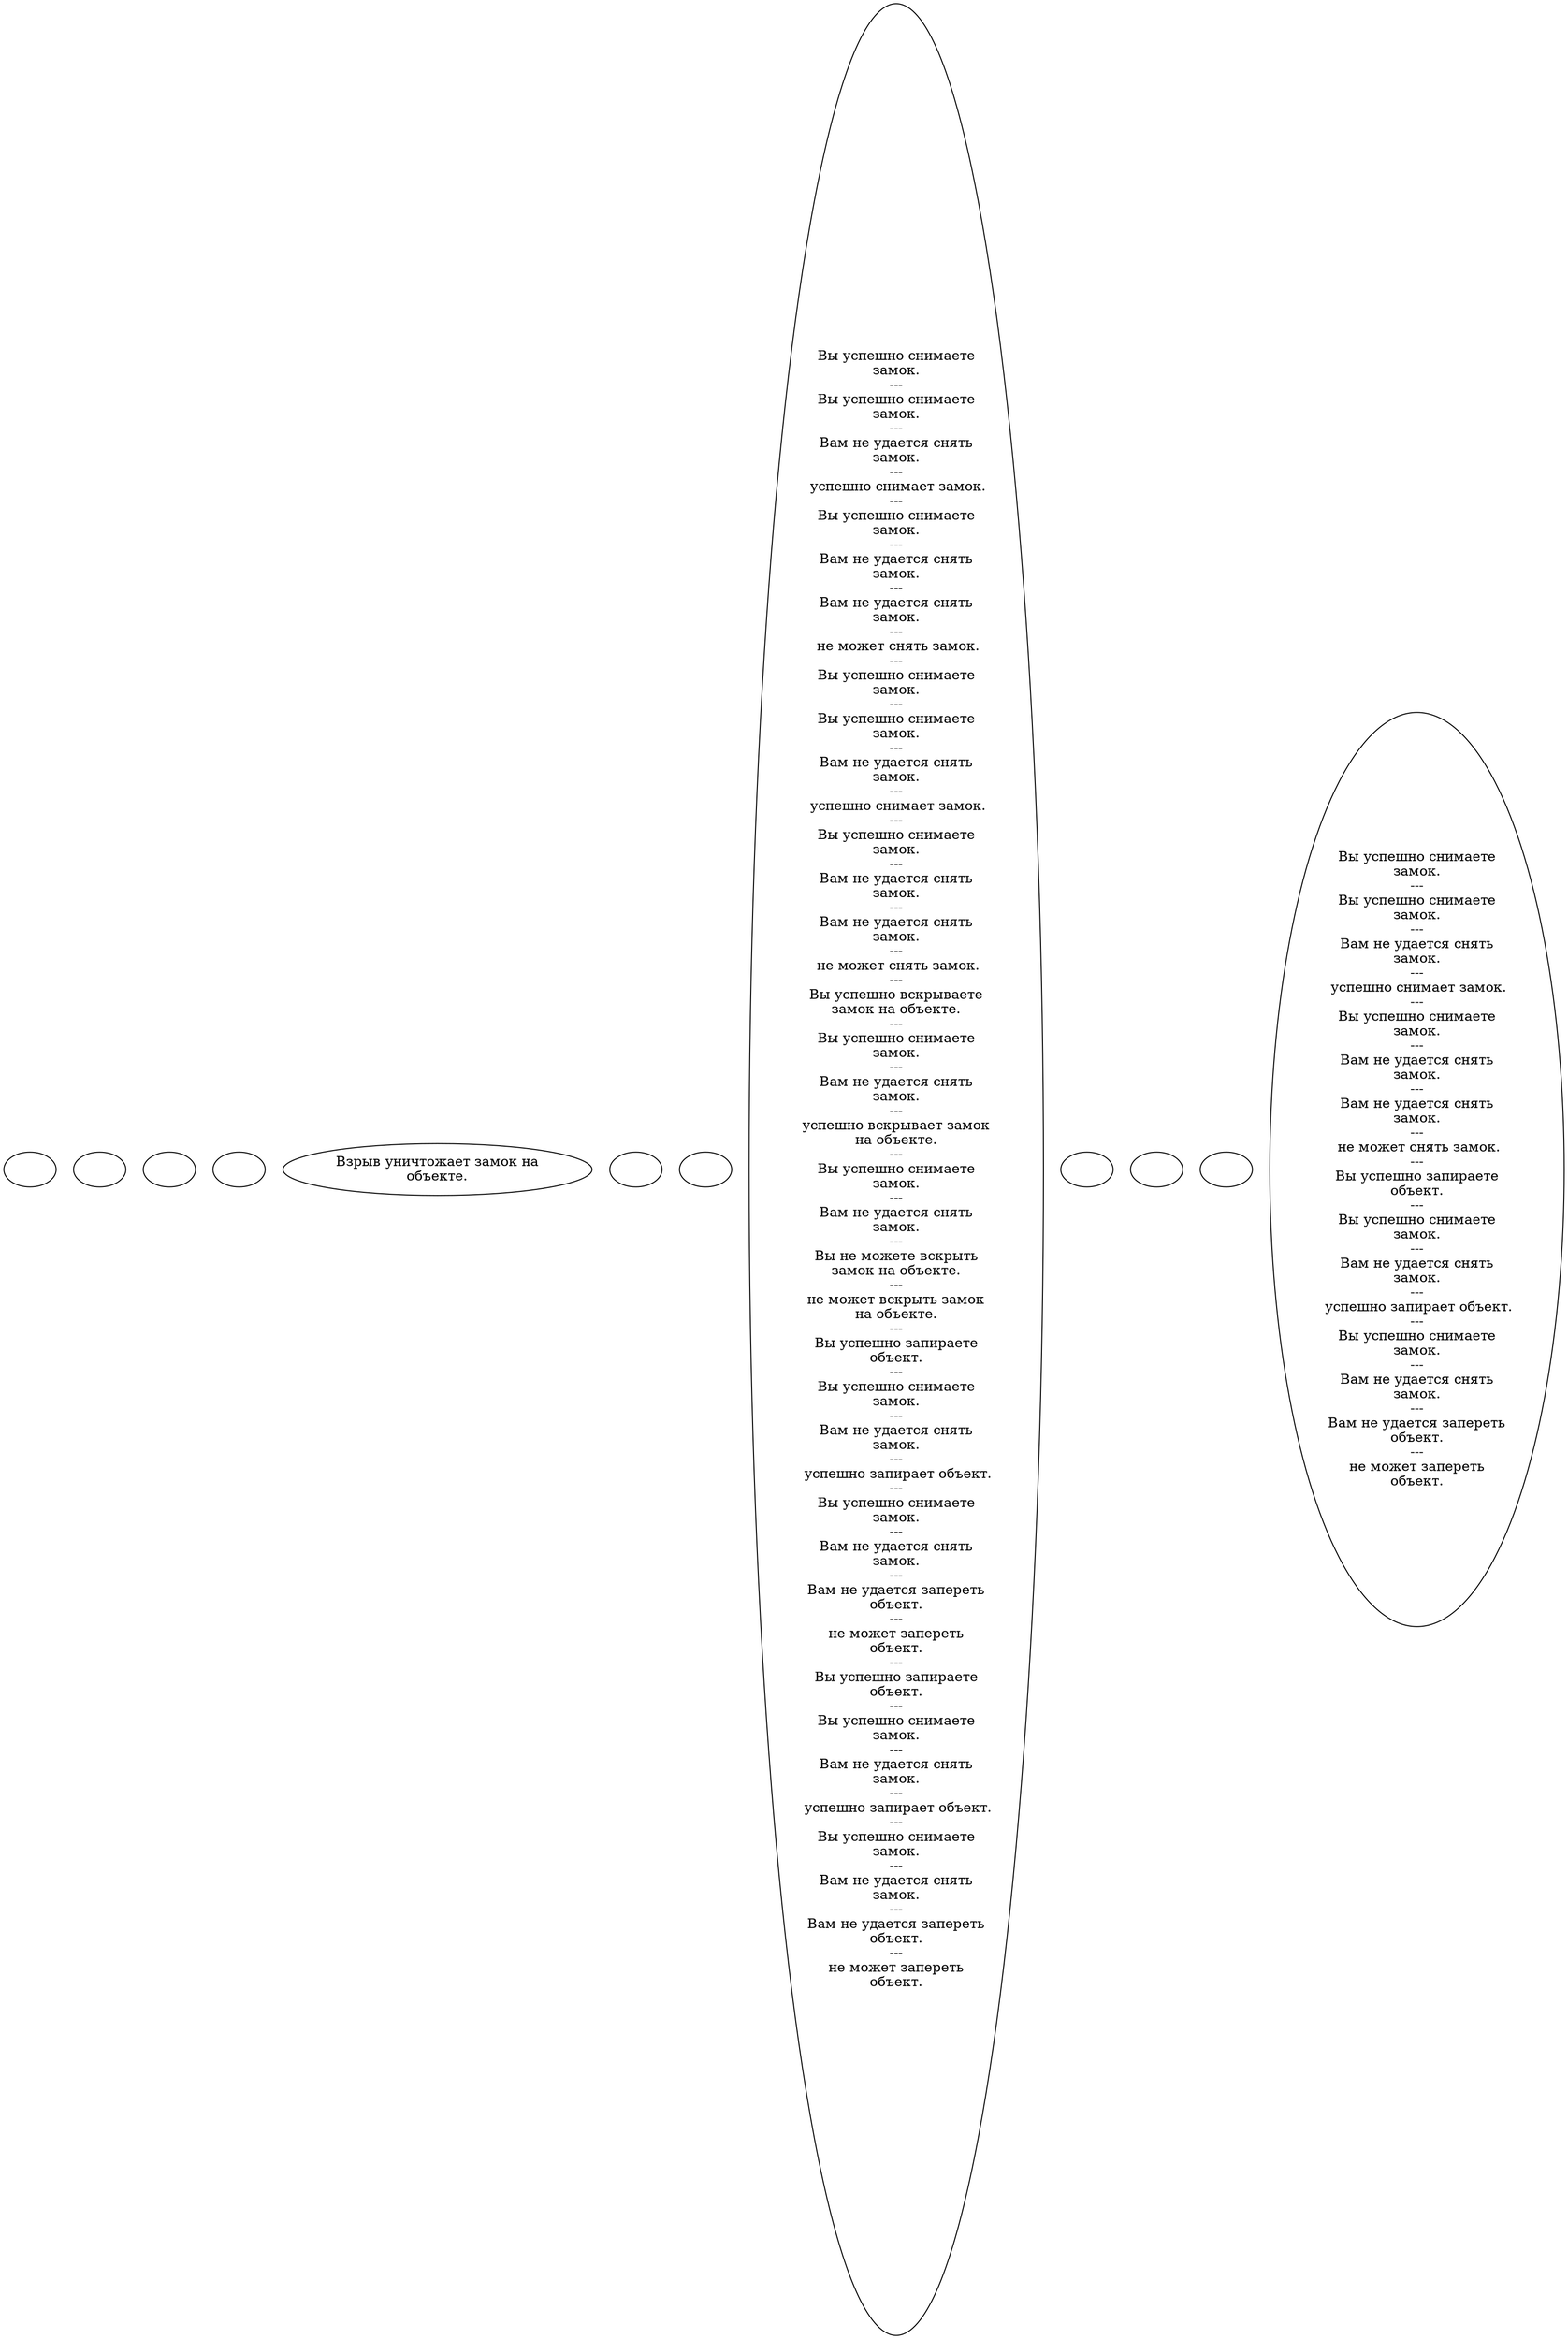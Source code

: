 digraph ziLocker {
  "start" [style=filled       fillcolor="#FFFFFF"       color="#000000"]
  "start" [label=""]
  "map_enter_p_proc" [style=filled       fillcolor="#FFFFFF"       color="#000000"]
  "map_enter_p_proc" [label=""]
  "pickup_p_proc" [style=filled       fillcolor="#FFFFFF"       color="#000000"]
  "pickup_p_proc" [label=""]
  "use_p_proc" [style=filled       fillcolor="#FFFFFF"       color="#000000"]
  "use_p_proc" [label=""]
  "damage_p_proc" [style=filled       fillcolor="#FFFFFF"       color="#000000"]
  "damage_p_proc" [label="Взрыв уничтожает замок на\nобъекте."]
  "map_exit_p_proc" [style=filled       fillcolor="#FFFFFF"       color="#000000"]
  "map_exit_p_proc" [label=""]
  "map_update_p_proc" [style=filled       fillcolor="#FFFFFF"       color="#000000"]
  "map_update_p_proc" [label=""]
  "use_obj_on_p_proc" [style=filled       fillcolor="#FFFFFF"       color="#000000"]
  "use_obj_on_p_proc" [label="Вы успешно снимаете\nзамок.\n---\nВы успешно снимаете\nзамок.\n---\nВам не удается снять\nзамок.\n---\n успешно снимает замок.\n---\nВы успешно снимаете\nзамок.\n---\nВам не удается снять\nзамок.\n---\nВам не удается снять\nзамок.\n---\n не может снять замок.\n---\nВы успешно снимаете\nзамок.\n---\nВы успешно снимаете\nзамок.\n---\nВам не удается снять\nзамок.\n---\n успешно снимает замок.\n---\nВы успешно снимаете\nзамок.\n---\nВам не удается снять\nзамок.\n---\nВам не удается снять\nзамок.\n---\n не может снять замок.\n---\nВы успешно вскрываете\nзамок на объекте.\n---\nВы успешно снимаете\nзамок.\n---\nВам не удается снять\nзамок.\n---\nуспешно вскрывает замок\nна объекте.\n---\nВы успешно снимаете\nзамок.\n---\nВам не удается снять\nзамок.\n---\nВы не можете вскрыть\nзамок на объекте.\n---\nне может вскрыть замок\nна объекте.\n---\nВы успешно запираете\nобъект.\n---\nВы успешно снимаете\nзамок.\n---\nВам не удается снять\nзамок.\n---\n успешно запирает объект.\n---\nВы успешно снимаете\nзамок.\n---\nВам не удается снять\nзамок.\n---\nВам не удается запереть\nобъект.\n---\nне может запереть\nобъект.\n---\nВы успешно запираете\nобъект.\n---\nВы успешно снимаете\nзамок.\n---\nВам не удается снять\nзамок.\n---\n успешно запирает объект.\n---\nВы успешно снимаете\nзамок.\n---\nВам не удается снять\nзамок.\n---\nВам не удается запереть\nобъект.\n---\nне может запереть\nобъект."]
  "look_at_p_proc" [style=filled       fillcolor="#FFFFFF"       color="#000000"]
  "look_at_p_proc" [label=""]
  "description_p_proc" [style=filled       fillcolor="#FFFFFF"       color="#000000"]
  "description_p_proc" [label=""]
  "timed_event_p_proc" [style=filled       fillcolor="#FFFFFF"       color="#000000"]
  "timed_event_p_proc" [label=""]
  "use_skill_on_p_proc" [style=filled       fillcolor="#FFFFFF"       color="#000000"]
  "use_skill_on_p_proc" [label="Вы успешно снимаете\nзамок.\n---\nВы успешно снимаете\nзамок.\n---\nВам не удается снять\nзамок.\n---\n успешно снимает замок.\n---\nВы успешно снимаете\nзамок.\n---\nВам не удается снять\nзамок.\n---\nВам не удается снять\nзамок.\n---\n не может снять замок.\n---\nВы успешно запираете\nобъект.\n---\nВы успешно снимаете\nзамок.\n---\nВам не удается снять\nзамок.\n---\n успешно запирает объект.\n---\nВы успешно снимаете\nзамок.\n---\nВам не удается снять\nзамок.\n---\nВам не удается запереть\nобъект.\n---\nне может запереть\nобъект."]
}